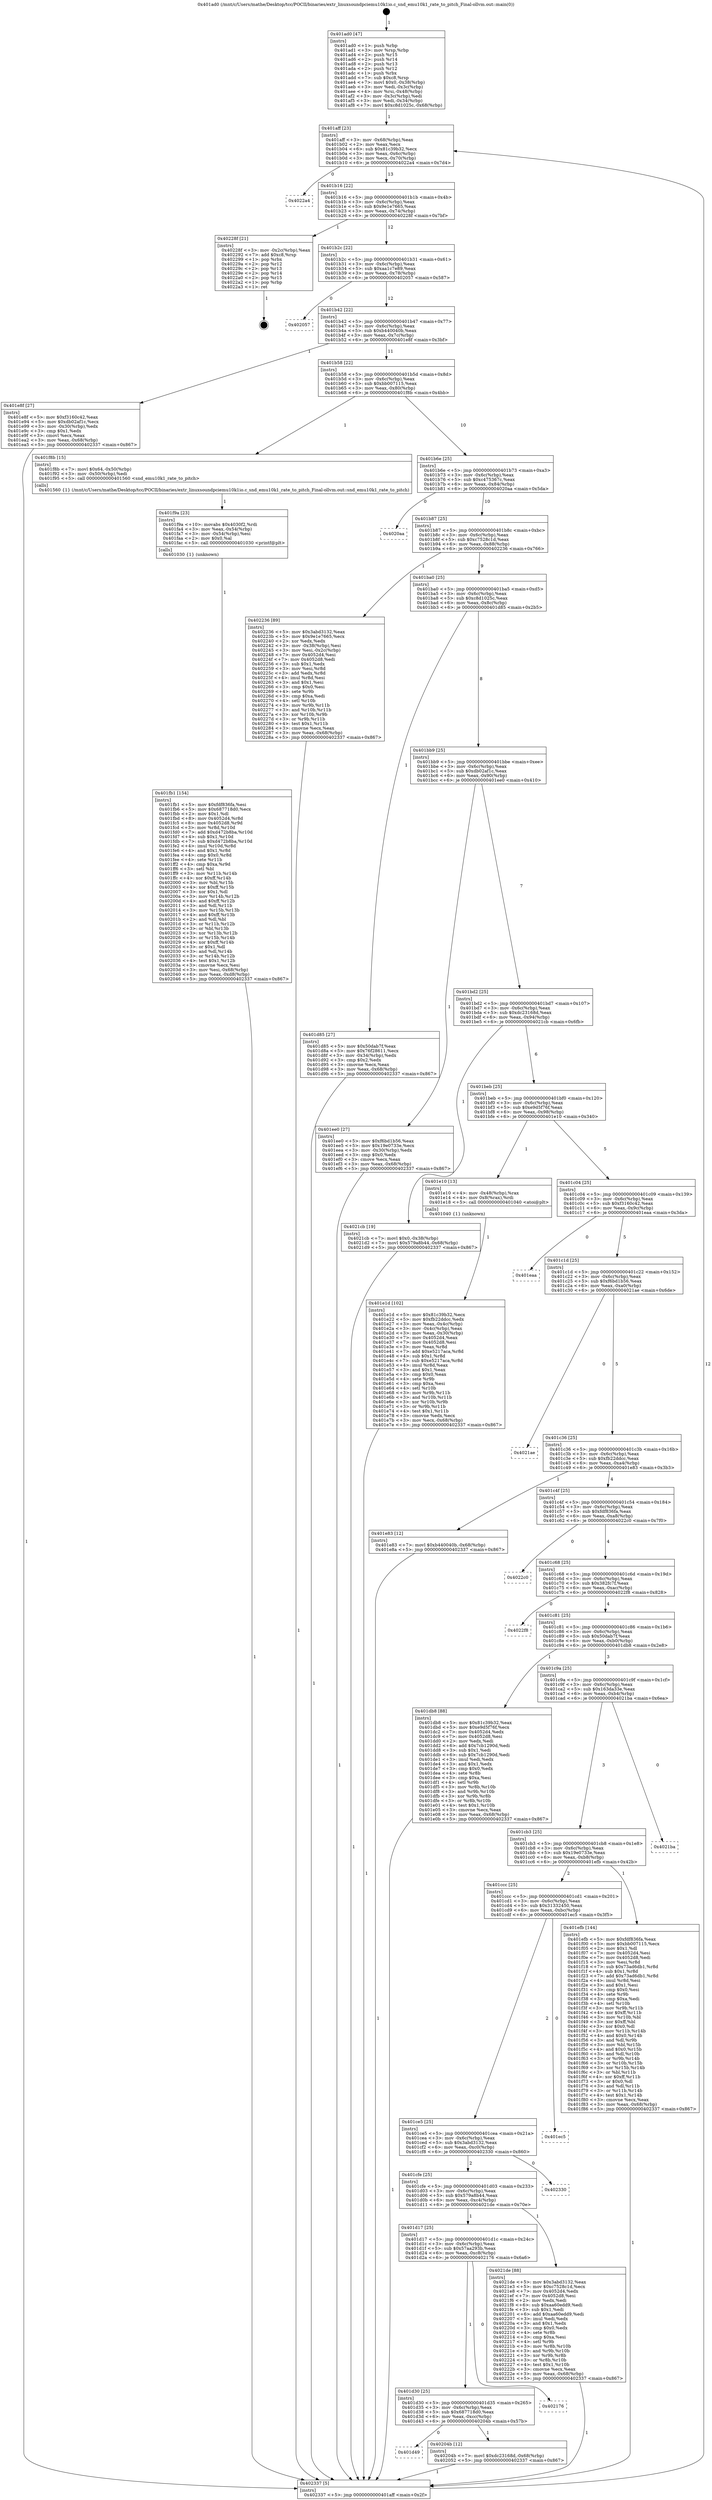 digraph "0x401ad0" {
  label = "0x401ad0 (/mnt/c/Users/mathe/Desktop/tcc/POCII/binaries/extr_linuxsoundpciemu10k1io.c_snd_emu10k1_rate_to_pitch_Final-ollvm.out::main(0))"
  labelloc = "t"
  node[shape=record]

  Entry [label="",width=0.3,height=0.3,shape=circle,fillcolor=black,style=filled]
  "0x401aff" [label="{
     0x401aff [23]\l
     | [instrs]\l
     &nbsp;&nbsp;0x401aff \<+3\>: mov -0x68(%rbp),%eax\l
     &nbsp;&nbsp;0x401b02 \<+2\>: mov %eax,%ecx\l
     &nbsp;&nbsp;0x401b04 \<+6\>: sub $0x81c39b32,%ecx\l
     &nbsp;&nbsp;0x401b0a \<+3\>: mov %eax,-0x6c(%rbp)\l
     &nbsp;&nbsp;0x401b0d \<+3\>: mov %ecx,-0x70(%rbp)\l
     &nbsp;&nbsp;0x401b10 \<+6\>: je 00000000004022a4 \<main+0x7d4\>\l
  }"]
  "0x4022a4" [label="{
     0x4022a4\l
  }", style=dashed]
  "0x401b16" [label="{
     0x401b16 [22]\l
     | [instrs]\l
     &nbsp;&nbsp;0x401b16 \<+5\>: jmp 0000000000401b1b \<main+0x4b\>\l
     &nbsp;&nbsp;0x401b1b \<+3\>: mov -0x6c(%rbp),%eax\l
     &nbsp;&nbsp;0x401b1e \<+5\>: sub $0x9e1e7665,%eax\l
     &nbsp;&nbsp;0x401b23 \<+3\>: mov %eax,-0x74(%rbp)\l
     &nbsp;&nbsp;0x401b26 \<+6\>: je 000000000040228f \<main+0x7bf\>\l
  }"]
  Exit [label="",width=0.3,height=0.3,shape=circle,fillcolor=black,style=filled,peripheries=2]
  "0x40228f" [label="{
     0x40228f [21]\l
     | [instrs]\l
     &nbsp;&nbsp;0x40228f \<+3\>: mov -0x2c(%rbp),%eax\l
     &nbsp;&nbsp;0x402292 \<+7\>: add $0xc8,%rsp\l
     &nbsp;&nbsp;0x402299 \<+1\>: pop %rbx\l
     &nbsp;&nbsp;0x40229a \<+2\>: pop %r12\l
     &nbsp;&nbsp;0x40229c \<+2\>: pop %r13\l
     &nbsp;&nbsp;0x40229e \<+2\>: pop %r14\l
     &nbsp;&nbsp;0x4022a0 \<+2\>: pop %r15\l
     &nbsp;&nbsp;0x4022a2 \<+1\>: pop %rbp\l
     &nbsp;&nbsp;0x4022a3 \<+1\>: ret\l
  }"]
  "0x401b2c" [label="{
     0x401b2c [22]\l
     | [instrs]\l
     &nbsp;&nbsp;0x401b2c \<+5\>: jmp 0000000000401b31 \<main+0x61\>\l
     &nbsp;&nbsp;0x401b31 \<+3\>: mov -0x6c(%rbp),%eax\l
     &nbsp;&nbsp;0x401b34 \<+5\>: sub $0xaa1c7e89,%eax\l
     &nbsp;&nbsp;0x401b39 \<+3\>: mov %eax,-0x78(%rbp)\l
     &nbsp;&nbsp;0x401b3c \<+6\>: je 0000000000402057 \<main+0x587\>\l
  }"]
  "0x401d49" [label="{
     0x401d49\l
  }", style=dashed]
  "0x402057" [label="{
     0x402057\l
  }", style=dashed]
  "0x401b42" [label="{
     0x401b42 [22]\l
     | [instrs]\l
     &nbsp;&nbsp;0x401b42 \<+5\>: jmp 0000000000401b47 \<main+0x77\>\l
     &nbsp;&nbsp;0x401b47 \<+3\>: mov -0x6c(%rbp),%eax\l
     &nbsp;&nbsp;0x401b4a \<+5\>: sub $0xb440040b,%eax\l
     &nbsp;&nbsp;0x401b4f \<+3\>: mov %eax,-0x7c(%rbp)\l
     &nbsp;&nbsp;0x401b52 \<+6\>: je 0000000000401e8f \<main+0x3bf\>\l
  }"]
  "0x40204b" [label="{
     0x40204b [12]\l
     | [instrs]\l
     &nbsp;&nbsp;0x40204b \<+7\>: movl $0xdc23168d,-0x68(%rbp)\l
     &nbsp;&nbsp;0x402052 \<+5\>: jmp 0000000000402337 \<main+0x867\>\l
  }"]
  "0x401e8f" [label="{
     0x401e8f [27]\l
     | [instrs]\l
     &nbsp;&nbsp;0x401e8f \<+5\>: mov $0xf3160c42,%eax\l
     &nbsp;&nbsp;0x401e94 \<+5\>: mov $0xdb02af1c,%ecx\l
     &nbsp;&nbsp;0x401e99 \<+3\>: mov -0x30(%rbp),%edx\l
     &nbsp;&nbsp;0x401e9c \<+3\>: cmp $0x1,%edx\l
     &nbsp;&nbsp;0x401e9f \<+3\>: cmovl %ecx,%eax\l
     &nbsp;&nbsp;0x401ea2 \<+3\>: mov %eax,-0x68(%rbp)\l
     &nbsp;&nbsp;0x401ea5 \<+5\>: jmp 0000000000402337 \<main+0x867\>\l
  }"]
  "0x401b58" [label="{
     0x401b58 [22]\l
     | [instrs]\l
     &nbsp;&nbsp;0x401b58 \<+5\>: jmp 0000000000401b5d \<main+0x8d\>\l
     &nbsp;&nbsp;0x401b5d \<+3\>: mov -0x6c(%rbp),%eax\l
     &nbsp;&nbsp;0x401b60 \<+5\>: sub $0xbb007115,%eax\l
     &nbsp;&nbsp;0x401b65 \<+3\>: mov %eax,-0x80(%rbp)\l
     &nbsp;&nbsp;0x401b68 \<+6\>: je 0000000000401f8b \<main+0x4bb\>\l
  }"]
  "0x401d30" [label="{
     0x401d30 [25]\l
     | [instrs]\l
     &nbsp;&nbsp;0x401d30 \<+5\>: jmp 0000000000401d35 \<main+0x265\>\l
     &nbsp;&nbsp;0x401d35 \<+3\>: mov -0x6c(%rbp),%eax\l
     &nbsp;&nbsp;0x401d38 \<+5\>: sub $0x687718d0,%eax\l
     &nbsp;&nbsp;0x401d3d \<+6\>: mov %eax,-0xcc(%rbp)\l
     &nbsp;&nbsp;0x401d43 \<+6\>: je 000000000040204b \<main+0x57b\>\l
  }"]
  "0x401f8b" [label="{
     0x401f8b [15]\l
     | [instrs]\l
     &nbsp;&nbsp;0x401f8b \<+7\>: movl $0x64,-0x50(%rbp)\l
     &nbsp;&nbsp;0x401f92 \<+3\>: mov -0x50(%rbp),%edi\l
     &nbsp;&nbsp;0x401f95 \<+5\>: call 0000000000401560 \<snd_emu10k1_rate_to_pitch\>\l
     | [calls]\l
     &nbsp;&nbsp;0x401560 \{1\} (/mnt/c/Users/mathe/Desktop/tcc/POCII/binaries/extr_linuxsoundpciemu10k1io.c_snd_emu10k1_rate_to_pitch_Final-ollvm.out::snd_emu10k1_rate_to_pitch)\l
  }"]
  "0x401b6e" [label="{
     0x401b6e [25]\l
     | [instrs]\l
     &nbsp;&nbsp;0x401b6e \<+5\>: jmp 0000000000401b73 \<main+0xa3\>\l
     &nbsp;&nbsp;0x401b73 \<+3\>: mov -0x6c(%rbp),%eax\l
     &nbsp;&nbsp;0x401b76 \<+5\>: sub $0xc475367c,%eax\l
     &nbsp;&nbsp;0x401b7b \<+6\>: mov %eax,-0x84(%rbp)\l
     &nbsp;&nbsp;0x401b81 \<+6\>: je 00000000004020aa \<main+0x5da\>\l
  }"]
  "0x402176" [label="{
     0x402176\l
  }", style=dashed]
  "0x4020aa" [label="{
     0x4020aa\l
  }", style=dashed]
  "0x401b87" [label="{
     0x401b87 [25]\l
     | [instrs]\l
     &nbsp;&nbsp;0x401b87 \<+5\>: jmp 0000000000401b8c \<main+0xbc\>\l
     &nbsp;&nbsp;0x401b8c \<+3\>: mov -0x6c(%rbp),%eax\l
     &nbsp;&nbsp;0x401b8f \<+5\>: sub $0xc7528c1d,%eax\l
     &nbsp;&nbsp;0x401b94 \<+6\>: mov %eax,-0x88(%rbp)\l
     &nbsp;&nbsp;0x401b9a \<+6\>: je 0000000000402236 \<main+0x766\>\l
  }"]
  "0x401d17" [label="{
     0x401d17 [25]\l
     | [instrs]\l
     &nbsp;&nbsp;0x401d17 \<+5\>: jmp 0000000000401d1c \<main+0x24c\>\l
     &nbsp;&nbsp;0x401d1c \<+3\>: mov -0x6c(%rbp),%eax\l
     &nbsp;&nbsp;0x401d1f \<+5\>: sub $0x57aa293b,%eax\l
     &nbsp;&nbsp;0x401d24 \<+6\>: mov %eax,-0xc8(%rbp)\l
     &nbsp;&nbsp;0x401d2a \<+6\>: je 0000000000402176 \<main+0x6a6\>\l
  }"]
  "0x402236" [label="{
     0x402236 [89]\l
     | [instrs]\l
     &nbsp;&nbsp;0x402236 \<+5\>: mov $0x3abd3132,%eax\l
     &nbsp;&nbsp;0x40223b \<+5\>: mov $0x9e1e7665,%ecx\l
     &nbsp;&nbsp;0x402240 \<+2\>: xor %edx,%edx\l
     &nbsp;&nbsp;0x402242 \<+3\>: mov -0x38(%rbp),%esi\l
     &nbsp;&nbsp;0x402245 \<+3\>: mov %esi,-0x2c(%rbp)\l
     &nbsp;&nbsp;0x402248 \<+7\>: mov 0x4052d4,%esi\l
     &nbsp;&nbsp;0x40224f \<+7\>: mov 0x4052d8,%edi\l
     &nbsp;&nbsp;0x402256 \<+3\>: sub $0x1,%edx\l
     &nbsp;&nbsp;0x402259 \<+3\>: mov %esi,%r8d\l
     &nbsp;&nbsp;0x40225c \<+3\>: add %edx,%r8d\l
     &nbsp;&nbsp;0x40225f \<+4\>: imul %r8d,%esi\l
     &nbsp;&nbsp;0x402263 \<+3\>: and $0x1,%esi\l
     &nbsp;&nbsp;0x402266 \<+3\>: cmp $0x0,%esi\l
     &nbsp;&nbsp;0x402269 \<+4\>: sete %r9b\l
     &nbsp;&nbsp;0x40226d \<+3\>: cmp $0xa,%edi\l
     &nbsp;&nbsp;0x402270 \<+4\>: setl %r10b\l
     &nbsp;&nbsp;0x402274 \<+3\>: mov %r9b,%r11b\l
     &nbsp;&nbsp;0x402277 \<+3\>: and %r10b,%r11b\l
     &nbsp;&nbsp;0x40227a \<+3\>: xor %r10b,%r9b\l
     &nbsp;&nbsp;0x40227d \<+3\>: or %r9b,%r11b\l
     &nbsp;&nbsp;0x402280 \<+4\>: test $0x1,%r11b\l
     &nbsp;&nbsp;0x402284 \<+3\>: cmovne %ecx,%eax\l
     &nbsp;&nbsp;0x402287 \<+3\>: mov %eax,-0x68(%rbp)\l
     &nbsp;&nbsp;0x40228a \<+5\>: jmp 0000000000402337 \<main+0x867\>\l
  }"]
  "0x401ba0" [label="{
     0x401ba0 [25]\l
     | [instrs]\l
     &nbsp;&nbsp;0x401ba0 \<+5\>: jmp 0000000000401ba5 \<main+0xd5\>\l
     &nbsp;&nbsp;0x401ba5 \<+3\>: mov -0x6c(%rbp),%eax\l
     &nbsp;&nbsp;0x401ba8 \<+5\>: sub $0xc8d1025c,%eax\l
     &nbsp;&nbsp;0x401bad \<+6\>: mov %eax,-0x8c(%rbp)\l
     &nbsp;&nbsp;0x401bb3 \<+6\>: je 0000000000401d85 \<main+0x2b5\>\l
  }"]
  "0x4021de" [label="{
     0x4021de [88]\l
     | [instrs]\l
     &nbsp;&nbsp;0x4021de \<+5\>: mov $0x3abd3132,%eax\l
     &nbsp;&nbsp;0x4021e3 \<+5\>: mov $0xc7528c1d,%ecx\l
     &nbsp;&nbsp;0x4021e8 \<+7\>: mov 0x4052d4,%edx\l
     &nbsp;&nbsp;0x4021ef \<+7\>: mov 0x4052d8,%esi\l
     &nbsp;&nbsp;0x4021f6 \<+2\>: mov %edx,%edi\l
     &nbsp;&nbsp;0x4021f8 \<+6\>: sub $0xaa60edd9,%edi\l
     &nbsp;&nbsp;0x4021fe \<+3\>: sub $0x1,%edi\l
     &nbsp;&nbsp;0x402201 \<+6\>: add $0xaa60edd9,%edi\l
     &nbsp;&nbsp;0x402207 \<+3\>: imul %edi,%edx\l
     &nbsp;&nbsp;0x40220a \<+3\>: and $0x1,%edx\l
     &nbsp;&nbsp;0x40220d \<+3\>: cmp $0x0,%edx\l
     &nbsp;&nbsp;0x402210 \<+4\>: sete %r8b\l
     &nbsp;&nbsp;0x402214 \<+3\>: cmp $0xa,%esi\l
     &nbsp;&nbsp;0x402217 \<+4\>: setl %r9b\l
     &nbsp;&nbsp;0x40221b \<+3\>: mov %r8b,%r10b\l
     &nbsp;&nbsp;0x40221e \<+3\>: and %r9b,%r10b\l
     &nbsp;&nbsp;0x402221 \<+3\>: xor %r9b,%r8b\l
     &nbsp;&nbsp;0x402224 \<+3\>: or %r8b,%r10b\l
     &nbsp;&nbsp;0x402227 \<+4\>: test $0x1,%r10b\l
     &nbsp;&nbsp;0x40222b \<+3\>: cmovne %ecx,%eax\l
     &nbsp;&nbsp;0x40222e \<+3\>: mov %eax,-0x68(%rbp)\l
     &nbsp;&nbsp;0x402231 \<+5\>: jmp 0000000000402337 \<main+0x867\>\l
  }"]
  "0x401d85" [label="{
     0x401d85 [27]\l
     | [instrs]\l
     &nbsp;&nbsp;0x401d85 \<+5\>: mov $0x50dab7f,%eax\l
     &nbsp;&nbsp;0x401d8a \<+5\>: mov $0x76f28611,%ecx\l
     &nbsp;&nbsp;0x401d8f \<+3\>: mov -0x34(%rbp),%edx\l
     &nbsp;&nbsp;0x401d92 \<+3\>: cmp $0x2,%edx\l
     &nbsp;&nbsp;0x401d95 \<+3\>: cmovne %ecx,%eax\l
     &nbsp;&nbsp;0x401d98 \<+3\>: mov %eax,-0x68(%rbp)\l
     &nbsp;&nbsp;0x401d9b \<+5\>: jmp 0000000000402337 \<main+0x867\>\l
  }"]
  "0x401bb9" [label="{
     0x401bb9 [25]\l
     | [instrs]\l
     &nbsp;&nbsp;0x401bb9 \<+5\>: jmp 0000000000401bbe \<main+0xee\>\l
     &nbsp;&nbsp;0x401bbe \<+3\>: mov -0x6c(%rbp),%eax\l
     &nbsp;&nbsp;0x401bc1 \<+5\>: sub $0xdb02af1c,%eax\l
     &nbsp;&nbsp;0x401bc6 \<+6\>: mov %eax,-0x90(%rbp)\l
     &nbsp;&nbsp;0x401bcc \<+6\>: je 0000000000401ee0 \<main+0x410\>\l
  }"]
  "0x402337" [label="{
     0x402337 [5]\l
     | [instrs]\l
     &nbsp;&nbsp;0x402337 \<+5\>: jmp 0000000000401aff \<main+0x2f\>\l
  }"]
  "0x401ad0" [label="{
     0x401ad0 [47]\l
     | [instrs]\l
     &nbsp;&nbsp;0x401ad0 \<+1\>: push %rbp\l
     &nbsp;&nbsp;0x401ad1 \<+3\>: mov %rsp,%rbp\l
     &nbsp;&nbsp;0x401ad4 \<+2\>: push %r15\l
     &nbsp;&nbsp;0x401ad6 \<+2\>: push %r14\l
     &nbsp;&nbsp;0x401ad8 \<+2\>: push %r13\l
     &nbsp;&nbsp;0x401ada \<+2\>: push %r12\l
     &nbsp;&nbsp;0x401adc \<+1\>: push %rbx\l
     &nbsp;&nbsp;0x401add \<+7\>: sub $0xc8,%rsp\l
     &nbsp;&nbsp;0x401ae4 \<+7\>: movl $0x0,-0x38(%rbp)\l
     &nbsp;&nbsp;0x401aeb \<+3\>: mov %edi,-0x3c(%rbp)\l
     &nbsp;&nbsp;0x401aee \<+4\>: mov %rsi,-0x48(%rbp)\l
     &nbsp;&nbsp;0x401af2 \<+3\>: mov -0x3c(%rbp),%edi\l
     &nbsp;&nbsp;0x401af5 \<+3\>: mov %edi,-0x34(%rbp)\l
     &nbsp;&nbsp;0x401af8 \<+7\>: movl $0xc8d1025c,-0x68(%rbp)\l
  }"]
  "0x401cfe" [label="{
     0x401cfe [25]\l
     | [instrs]\l
     &nbsp;&nbsp;0x401cfe \<+5\>: jmp 0000000000401d03 \<main+0x233\>\l
     &nbsp;&nbsp;0x401d03 \<+3\>: mov -0x6c(%rbp),%eax\l
     &nbsp;&nbsp;0x401d06 \<+5\>: sub $0x579a8b44,%eax\l
     &nbsp;&nbsp;0x401d0b \<+6\>: mov %eax,-0xc4(%rbp)\l
     &nbsp;&nbsp;0x401d11 \<+6\>: je 00000000004021de \<main+0x70e\>\l
  }"]
  "0x401ee0" [label="{
     0x401ee0 [27]\l
     | [instrs]\l
     &nbsp;&nbsp;0x401ee0 \<+5\>: mov $0xf6bd1b56,%eax\l
     &nbsp;&nbsp;0x401ee5 \<+5\>: mov $0x19e0733e,%ecx\l
     &nbsp;&nbsp;0x401eea \<+3\>: mov -0x30(%rbp),%edx\l
     &nbsp;&nbsp;0x401eed \<+3\>: cmp $0x0,%edx\l
     &nbsp;&nbsp;0x401ef0 \<+3\>: cmove %ecx,%eax\l
     &nbsp;&nbsp;0x401ef3 \<+3\>: mov %eax,-0x68(%rbp)\l
     &nbsp;&nbsp;0x401ef6 \<+5\>: jmp 0000000000402337 \<main+0x867\>\l
  }"]
  "0x401bd2" [label="{
     0x401bd2 [25]\l
     | [instrs]\l
     &nbsp;&nbsp;0x401bd2 \<+5\>: jmp 0000000000401bd7 \<main+0x107\>\l
     &nbsp;&nbsp;0x401bd7 \<+3\>: mov -0x6c(%rbp),%eax\l
     &nbsp;&nbsp;0x401bda \<+5\>: sub $0xdc23168d,%eax\l
     &nbsp;&nbsp;0x401bdf \<+6\>: mov %eax,-0x94(%rbp)\l
     &nbsp;&nbsp;0x401be5 \<+6\>: je 00000000004021cb \<main+0x6fb\>\l
  }"]
  "0x402330" [label="{
     0x402330\l
  }", style=dashed]
  "0x4021cb" [label="{
     0x4021cb [19]\l
     | [instrs]\l
     &nbsp;&nbsp;0x4021cb \<+7\>: movl $0x0,-0x38(%rbp)\l
     &nbsp;&nbsp;0x4021d2 \<+7\>: movl $0x579a8b44,-0x68(%rbp)\l
     &nbsp;&nbsp;0x4021d9 \<+5\>: jmp 0000000000402337 \<main+0x867\>\l
  }"]
  "0x401beb" [label="{
     0x401beb [25]\l
     | [instrs]\l
     &nbsp;&nbsp;0x401beb \<+5\>: jmp 0000000000401bf0 \<main+0x120\>\l
     &nbsp;&nbsp;0x401bf0 \<+3\>: mov -0x6c(%rbp),%eax\l
     &nbsp;&nbsp;0x401bf3 \<+5\>: sub $0xe9d5f76f,%eax\l
     &nbsp;&nbsp;0x401bf8 \<+6\>: mov %eax,-0x98(%rbp)\l
     &nbsp;&nbsp;0x401bfe \<+6\>: je 0000000000401e10 \<main+0x340\>\l
  }"]
  "0x401ce5" [label="{
     0x401ce5 [25]\l
     | [instrs]\l
     &nbsp;&nbsp;0x401ce5 \<+5\>: jmp 0000000000401cea \<main+0x21a\>\l
     &nbsp;&nbsp;0x401cea \<+3\>: mov -0x6c(%rbp),%eax\l
     &nbsp;&nbsp;0x401ced \<+5\>: sub $0x3abd3132,%eax\l
     &nbsp;&nbsp;0x401cf2 \<+6\>: mov %eax,-0xc0(%rbp)\l
     &nbsp;&nbsp;0x401cf8 \<+6\>: je 0000000000402330 \<main+0x860\>\l
  }"]
  "0x401e10" [label="{
     0x401e10 [13]\l
     | [instrs]\l
     &nbsp;&nbsp;0x401e10 \<+4\>: mov -0x48(%rbp),%rax\l
     &nbsp;&nbsp;0x401e14 \<+4\>: mov 0x8(%rax),%rdi\l
     &nbsp;&nbsp;0x401e18 \<+5\>: call 0000000000401040 \<atoi@plt\>\l
     | [calls]\l
     &nbsp;&nbsp;0x401040 \{1\} (unknown)\l
  }"]
  "0x401c04" [label="{
     0x401c04 [25]\l
     | [instrs]\l
     &nbsp;&nbsp;0x401c04 \<+5\>: jmp 0000000000401c09 \<main+0x139\>\l
     &nbsp;&nbsp;0x401c09 \<+3\>: mov -0x6c(%rbp),%eax\l
     &nbsp;&nbsp;0x401c0c \<+5\>: sub $0xf3160c42,%eax\l
     &nbsp;&nbsp;0x401c11 \<+6\>: mov %eax,-0x9c(%rbp)\l
     &nbsp;&nbsp;0x401c17 \<+6\>: je 0000000000401eaa \<main+0x3da\>\l
  }"]
  "0x401ec5" [label="{
     0x401ec5\l
  }", style=dashed]
  "0x401eaa" [label="{
     0x401eaa\l
  }", style=dashed]
  "0x401c1d" [label="{
     0x401c1d [25]\l
     | [instrs]\l
     &nbsp;&nbsp;0x401c1d \<+5\>: jmp 0000000000401c22 \<main+0x152\>\l
     &nbsp;&nbsp;0x401c22 \<+3\>: mov -0x6c(%rbp),%eax\l
     &nbsp;&nbsp;0x401c25 \<+5\>: sub $0xf6bd1b56,%eax\l
     &nbsp;&nbsp;0x401c2a \<+6\>: mov %eax,-0xa0(%rbp)\l
     &nbsp;&nbsp;0x401c30 \<+6\>: je 00000000004021ae \<main+0x6de\>\l
  }"]
  "0x401fb1" [label="{
     0x401fb1 [154]\l
     | [instrs]\l
     &nbsp;&nbsp;0x401fb1 \<+5\>: mov $0xfdf836fa,%esi\l
     &nbsp;&nbsp;0x401fb6 \<+5\>: mov $0x687718d0,%ecx\l
     &nbsp;&nbsp;0x401fbb \<+2\>: mov $0x1,%dl\l
     &nbsp;&nbsp;0x401fbd \<+8\>: mov 0x4052d4,%r8d\l
     &nbsp;&nbsp;0x401fc5 \<+8\>: mov 0x4052d8,%r9d\l
     &nbsp;&nbsp;0x401fcd \<+3\>: mov %r8d,%r10d\l
     &nbsp;&nbsp;0x401fd0 \<+7\>: add $0xd472b8ba,%r10d\l
     &nbsp;&nbsp;0x401fd7 \<+4\>: sub $0x1,%r10d\l
     &nbsp;&nbsp;0x401fdb \<+7\>: sub $0xd472b8ba,%r10d\l
     &nbsp;&nbsp;0x401fe2 \<+4\>: imul %r10d,%r8d\l
     &nbsp;&nbsp;0x401fe6 \<+4\>: and $0x1,%r8d\l
     &nbsp;&nbsp;0x401fea \<+4\>: cmp $0x0,%r8d\l
     &nbsp;&nbsp;0x401fee \<+4\>: sete %r11b\l
     &nbsp;&nbsp;0x401ff2 \<+4\>: cmp $0xa,%r9d\l
     &nbsp;&nbsp;0x401ff6 \<+3\>: setl %bl\l
     &nbsp;&nbsp;0x401ff9 \<+3\>: mov %r11b,%r14b\l
     &nbsp;&nbsp;0x401ffc \<+4\>: xor $0xff,%r14b\l
     &nbsp;&nbsp;0x402000 \<+3\>: mov %bl,%r15b\l
     &nbsp;&nbsp;0x402003 \<+4\>: xor $0xff,%r15b\l
     &nbsp;&nbsp;0x402007 \<+3\>: xor $0x1,%dl\l
     &nbsp;&nbsp;0x40200a \<+3\>: mov %r14b,%r12b\l
     &nbsp;&nbsp;0x40200d \<+4\>: and $0xff,%r12b\l
     &nbsp;&nbsp;0x402011 \<+3\>: and %dl,%r11b\l
     &nbsp;&nbsp;0x402014 \<+3\>: mov %r15b,%r13b\l
     &nbsp;&nbsp;0x402017 \<+4\>: and $0xff,%r13b\l
     &nbsp;&nbsp;0x40201b \<+2\>: and %dl,%bl\l
     &nbsp;&nbsp;0x40201d \<+3\>: or %r11b,%r12b\l
     &nbsp;&nbsp;0x402020 \<+3\>: or %bl,%r13b\l
     &nbsp;&nbsp;0x402023 \<+3\>: xor %r13b,%r12b\l
     &nbsp;&nbsp;0x402026 \<+3\>: or %r15b,%r14b\l
     &nbsp;&nbsp;0x402029 \<+4\>: xor $0xff,%r14b\l
     &nbsp;&nbsp;0x40202d \<+3\>: or $0x1,%dl\l
     &nbsp;&nbsp;0x402030 \<+3\>: and %dl,%r14b\l
     &nbsp;&nbsp;0x402033 \<+3\>: or %r14b,%r12b\l
     &nbsp;&nbsp;0x402036 \<+4\>: test $0x1,%r12b\l
     &nbsp;&nbsp;0x40203a \<+3\>: cmovne %ecx,%esi\l
     &nbsp;&nbsp;0x40203d \<+3\>: mov %esi,-0x68(%rbp)\l
     &nbsp;&nbsp;0x402040 \<+6\>: mov %eax,-0xd8(%rbp)\l
     &nbsp;&nbsp;0x402046 \<+5\>: jmp 0000000000402337 \<main+0x867\>\l
  }"]
  "0x4021ae" [label="{
     0x4021ae\l
  }", style=dashed]
  "0x401c36" [label="{
     0x401c36 [25]\l
     | [instrs]\l
     &nbsp;&nbsp;0x401c36 \<+5\>: jmp 0000000000401c3b \<main+0x16b\>\l
     &nbsp;&nbsp;0x401c3b \<+3\>: mov -0x6c(%rbp),%eax\l
     &nbsp;&nbsp;0x401c3e \<+5\>: sub $0xfb22ddcc,%eax\l
     &nbsp;&nbsp;0x401c43 \<+6\>: mov %eax,-0xa4(%rbp)\l
     &nbsp;&nbsp;0x401c49 \<+6\>: je 0000000000401e83 \<main+0x3b3\>\l
  }"]
  "0x401f9a" [label="{
     0x401f9a [23]\l
     | [instrs]\l
     &nbsp;&nbsp;0x401f9a \<+10\>: movabs $0x4030f2,%rdi\l
     &nbsp;&nbsp;0x401fa4 \<+3\>: mov %eax,-0x54(%rbp)\l
     &nbsp;&nbsp;0x401fa7 \<+3\>: mov -0x54(%rbp),%esi\l
     &nbsp;&nbsp;0x401faa \<+2\>: mov $0x0,%al\l
     &nbsp;&nbsp;0x401fac \<+5\>: call 0000000000401030 \<printf@plt\>\l
     | [calls]\l
     &nbsp;&nbsp;0x401030 \{1\} (unknown)\l
  }"]
  "0x401e83" [label="{
     0x401e83 [12]\l
     | [instrs]\l
     &nbsp;&nbsp;0x401e83 \<+7\>: movl $0xb440040b,-0x68(%rbp)\l
     &nbsp;&nbsp;0x401e8a \<+5\>: jmp 0000000000402337 \<main+0x867\>\l
  }"]
  "0x401c4f" [label="{
     0x401c4f [25]\l
     | [instrs]\l
     &nbsp;&nbsp;0x401c4f \<+5\>: jmp 0000000000401c54 \<main+0x184\>\l
     &nbsp;&nbsp;0x401c54 \<+3\>: mov -0x6c(%rbp),%eax\l
     &nbsp;&nbsp;0x401c57 \<+5\>: sub $0xfdf836fa,%eax\l
     &nbsp;&nbsp;0x401c5c \<+6\>: mov %eax,-0xa8(%rbp)\l
     &nbsp;&nbsp;0x401c62 \<+6\>: je 00000000004022c0 \<main+0x7f0\>\l
  }"]
  "0x401ccc" [label="{
     0x401ccc [25]\l
     | [instrs]\l
     &nbsp;&nbsp;0x401ccc \<+5\>: jmp 0000000000401cd1 \<main+0x201\>\l
     &nbsp;&nbsp;0x401cd1 \<+3\>: mov -0x6c(%rbp),%eax\l
     &nbsp;&nbsp;0x401cd4 \<+5\>: sub $0x31332450,%eax\l
     &nbsp;&nbsp;0x401cd9 \<+6\>: mov %eax,-0xbc(%rbp)\l
     &nbsp;&nbsp;0x401cdf \<+6\>: je 0000000000401ec5 \<main+0x3f5\>\l
  }"]
  "0x4022c0" [label="{
     0x4022c0\l
  }", style=dashed]
  "0x401c68" [label="{
     0x401c68 [25]\l
     | [instrs]\l
     &nbsp;&nbsp;0x401c68 \<+5\>: jmp 0000000000401c6d \<main+0x19d\>\l
     &nbsp;&nbsp;0x401c6d \<+3\>: mov -0x6c(%rbp),%eax\l
     &nbsp;&nbsp;0x401c70 \<+5\>: sub $0x382fc7f,%eax\l
     &nbsp;&nbsp;0x401c75 \<+6\>: mov %eax,-0xac(%rbp)\l
     &nbsp;&nbsp;0x401c7b \<+6\>: je 00000000004022f8 \<main+0x828\>\l
  }"]
  "0x401efb" [label="{
     0x401efb [144]\l
     | [instrs]\l
     &nbsp;&nbsp;0x401efb \<+5\>: mov $0xfdf836fa,%eax\l
     &nbsp;&nbsp;0x401f00 \<+5\>: mov $0xbb007115,%ecx\l
     &nbsp;&nbsp;0x401f05 \<+2\>: mov $0x1,%dl\l
     &nbsp;&nbsp;0x401f07 \<+7\>: mov 0x4052d4,%esi\l
     &nbsp;&nbsp;0x401f0e \<+7\>: mov 0x4052d8,%edi\l
     &nbsp;&nbsp;0x401f15 \<+3\>: mov %esi,%r8d\l
     &nbsp;&nbsp;0x401f18 \<+7\>: sub $0x73ad6db1,%r8d\l
     &nbsp;&nbsp;0x401f1f \<+4\>: sub $0x1,%r8d\l
     &nbsp;&nbsp;0x401f23 \<+7\>: add $0x73ad6db1,%r8d\l
     &nbsp;&nbsp;0x401f2a \<+4\>: imul %r8d,%esi\l
     &nbsp;&nbsp;0x401f2e \<+3\>: and $0x1,%esi\l
     &nbsp;&nbsp;0x401f31 \<+3\>: cmp $0x0,%esi\l
     &nbsp;&nbsp;0x401f34 \<+4\>: sete %r9b\l
     &nbsp;&nbsp;0x401f38 \<+3\>: cmp $0xa,%edi\l
     &nbsp;&nbsp;0x401f3b \<+4\>: setl %r10b\l
     &nbsp;&nbsp;0x401f3f \<+3\>: mov %r9b,%r11b\l
     &nbsp;&nbsp;0x401f42 \<+4\>: xor $0xff,%r11b\l
     &nbsp;&nbsp;0x401f46 \<+3\>: mov %r10b,%bl\l
     &nbsp;&nbsp;0x401f49 \<+3\>: xor $0xff,%bl\l
     &nbsp;&nbsp;0x401f4c \<+3\>: xor $0x0,%dl\l
     &nbsp;&nbsp;0x401f4f \<+3\>: mov %r11b,%r14b\l
     &nbsp;&nbsp;0x401f52 \<+4\>: and $0x0,%r14b\l
     &nbsp;&nbsp;0x401f56 \<+3\>: and %dl,%r9b\l
     &nbsp;&nbsp;0x401f59 \<+3\>: mov %bl,%r15b\l
     &nbsp;&nbsp;0x401f5c \<+4\>: and $0x0,%r15b\l
     &nbsp;&nbsp;0x401f60 \<+3\>: and %dl,%r10b\l
     &nbsp;&nbsp;0x401f63 \<+3\>: or %r9b,%r14b\l
     &nbsp;&nbsp;0x401f66 \<+3\>: or %r10b,%r15b\l
     &nbsp;&nbsp;0x401f69 \<+3\>: xor %r15b,%r14b\l
     &nbsp;&nbsp;0x401f6c \<+3\>: or %bl,%r11b\l
     &nbsp;&nbsp;0x401f6f \<+4\>: xor $0xff,%r11b\l
     &nbsp;&nbsp;0x401f73 \<+3\>: or $0x0,%dl\l
     &nbsp;&nbsp;0x401f76 \<+3\>: and %dl,%r11b\l
     &nbsp;&nbsp;0x401f79 \<+3\>: or %r11b,%r14b\l
     &nbsp;&nbsp;0x401f7c \<+4\>: test $0x1,%r14b\l
     &nbsp;&nbsp;0x401f80 \<+3\>: cmovne %ecx,%eax\l
     &nbsp;&nbsp;0x401f83 \<+3\>: mov %eax,-0x68(%rbp)\l
     &nbsp;&nbsp;0x401f86 \<+5\>: jmp 0000000000402337 \<main+0x867\>\l
  }"]
  "0x4022f8" [label="{
     0x4022f8\l
  }", style=dashed]
  "0x401c81" [label="{
     0x401c81 [25]\l
     | [instrs]\l
     &nbsp;&nbsp;0x401c81 \<+5\>: jmp 0000000000401c86 \<main+0x1b6\>\l
     &nbsp;&nbsp;0x401c86 \<+3\>: mov -0x6c(%rbp),%eax\l
     &nbsp;&nbsp;0x401c89 \<+5\>: sub $0x50dab7f,%eax\l
     &nbsp;&nbsp;0x401c8e \<+6\>: mov %eax,-0xb0(%rbp)\l
     &nbsp;&nbsp;0x401c94 \<+6\>: je 0000000000401db8 \<main+0x2e8\>\l
  }"]
  "0x401cb3" [label="{
     0x401cb3 [25]\l
     | [instrs]\l
     &nbsp;&nbsp;0x401cb3 \<+5\>: jmp 0000000000401cb8 \<main+0x1e8\>\l
     &nbsp;&nbsp;0x401cb8 \<+3\>: mov -0x6c(%rbp),%eax\l
     &nbsp;&nbsp;0x401cbb \<+5\>: sub $0x19e0733e,%eax\l
     &nbsp;&nbsp;0x401cc0 \<+6\>: mov %eax,-0xb8(%rbp)\l
     &nbsp;&nbsp;0x401cc6 \<+6\>: je 0000000000401efb \<main+0x42b\>\l
  }"]
  "0x401db8" [label="{
     0x401db8 [88]\l
     | [instrs]\l
     &nbsp;&nbsp;0x401db8 \<+5\>: mov $0x81c39b32,%eax\l
     &nbsp;&nbsp;0x401dbd \<+5\>: mov $0xe9d5f76f,%ecx\l
     &nbsp;&nbsp;0x401dc2 \<+7\>: mov 0x4052d4,%edx\l
     &nbsp;&nbsp;0x401dc9 \<+7\>: mov 0x4052d8,%esi\l
     &nbsp;&nbsp;0x401dd0 \<+2\>: mov %edx,%edi\l
     &nbsp;&nbsp;0x401dd2 \<+6\>: add $0x7cb1290d,%edi\l
     &nbsp;&nbsp;0x401dd8 \<+3\>: sub $0x1,%edi\l
     &nbsp;&nbsp;0x401ddb \<+6\>: sub $0x7cb1290d,%edi\l
     &nbsp;&nbsp;0x401de1 \<+3\>: imul %edi,%edx\l
     &nbsp;&nbsp;0x401de4 \<+3\>: and $0x1,%edx\l
     &nbsp;&nbsp;0x401de7 \<+3\>: cmp $0x0,%edx\l
     &nbsp;&nbsp;0x401dea \<+4\>: sete %r8b\l
     &nbsp;&nbsp;0x401dee \<+3\>: cmp $0xa,%esi\l
     &nbsp;&nbsp;0x401df1 \<+4\>: setl %r9b\l
     &nbsp;&nbsp;0x401df5 \<+3\>: mov %r8b,%r10b\l
     &nbsp;&nbsp;0x401df8 \<+3\>: and %r9b,%r10b\l
     &nbsp;&nbsp;0x401dfb \<+3\>: xor %r9b,%r8b\l
     &nbsp;&nbsp;0x401dfe \<+3\>: or %r8b,%r10b\l
     &nbsp;&nbsp;0x401e01 \<+4\>: test $0x1,%r10b\l
     &nbsp;&nbsp;0x401e05 \<+3\>: cmovne %ecx,%eax\l
     &nbsp;&nbsp;0x401e08 \<+3\>: mov %eax,-0x68(%rbp)\l
     &nbsp;&nbsp;0x401e0b \<+5\>: jmp 0000000000402337 \<main+0x867\>\l
  }"]
  "0x401c9a" [label="{
     0x401c9a [25]\l
     | [instrs]\l
     &nbsp;&nbsp;0x401c9a \<+5\>: jmp 0000000000401c9f \<main+0x1cf\>\l
     &nbsp;&nbsp;0x401c9f \<+3\>: mov -0x6c(%rbp),%eax\l
     &nbsp;&nbsp;0x401ca2 \<+5\>: sub $0x163da33e,%eax\l
     &nbsp;&nbsp;0x401ca7 \<+6\>: mov %eax,-0xb4(%rbp)\l
     &nbsp;&nbsp;0x401cad \<+6\>: je 00000000004021ba \<main+0x6ea\>\l
  }"]
  "0x401e1d" [label="{
     0x401e1d [102]\l
     | [instrs]\l
     &nbsp;&nbsp;0x401e1d \<+5\>: mov $0x81c39b32,%ecx\l
     &nbsp;&nbsp;0x401e22 \<+5\>: mov $0xfb22ddcc,%edx\l
     &nbsp;&nbsp;0x401e27 \<+3\>: mov %eax,-0x4c(%rbp)\l
     &nbsp;&nbsp;0x401e2a \<+3\>: mov -0x4c(%rbp),%eax\l
     &nbsp;&nbsp;0x401e2d \<+3\>: mov %eax,-0x30(%rbp)\l
     &nbsp;&nbsp;0x401e30 \<+7\>: mov 0x4052d4,%eax\l
     &nbsp;&nbsp;0x401e37 \<+7\>: mov 0x4052d8,%esi\l
     &nbsp;&nbsp;0x401e3e \<+3\>: mov %eax,%r8d\l
     &nbsp;&nbsp;0x401e41 \<+7\>: add $0xe5217aca,%r8d\l
     &nbsp;&nbsp;0x401e48 \<+4\>: sub $0x1,%r8d\l
     &nbsp;&nbsp;0x401e4c \<+7\>: sub $0xe5217aca,%r8d\l
     &nbsp;&nbsp;0x401e53 \<+4\>: imul %r8d,%eax\l
     &nbsp;&nbsp;0x401e57 \<+3\>: and $0x1,%eax\l
     &nbsp;&nbsp;0x401e5a \<+3\>: cmp $0x0,%eax\l
     &nbsp;&nbsp;0x401e5d \<+4\>: sete %r9b\l
     &nbsp;&nbsp;0x401e61 \<+3\>: cmp $0xa,%esi\l
     &nbsp;&nbsp;0x401e64 \<+4\>: setl %r10b\l
     &nbsp;&nbsp;0x401e68 \<+3\>: mov %r9b,%r11b\l
     &nbsp;&nbsp;0x401e6b \<+3\>: and %r10b,%r11b\l
     &nbsp;&nbsp;0x401e6e \<+3\>: xor %r10b,%r9b\l
     &nbsp;&nbsp;0x401e71 \<+3\>: or %r9b,%r11b\l
     &nbsp;&nbsp;0x401e74 \<+4\>: test $0x1,%r11b\l
     &nbsp;&nbsp;0x401e78 \<+3\>: cmovne %edx,%ecx\l
     &nbsp;&nbsp;0x401e7b \<+3\>: mov %ecx,-0x68(%rbp)\l
     &nbsp;&nbsp;0x401e7e \<+5\>: jmp 0000000000402337 \<main+0x867\>\l
  }"]
  "0x4021ba" [label="{
     0x4021ba\l
  }", style=dashed]
  Entry -> "0x401ad0" [label=" 1"]
  "0x401aff" -> "0x4022a4" [label=" 0"]
  "0x401aff" -> "0x401b16" [label=" 13"]
  "0x40228f" -> Exit [label=" 1"]
  "0x401b16" -> "0x40228f" [label=" 1"]
  "0x401b16" -> "0x401b2c" [label=" 12"]
  "0x402236" -> "0x402337" [label=" 1"]
  "0x401b2c" -> "0x402057" [label=" 0"]
  "0x401b2c" -> "0x401b42" [label=" 12"]
  "0x4021de" -> "0x402337" [label=" 1"]
  "0x401b42" -> "0x401e8f" [label=" 1"]
  "0x401b42" -> "0x401b58" [label=" 11"]
  "0x4021cb" -> "0x402337" [label=" 1"]
  "0x401b58" -> "0x401f8b" [label=" 1"]
  "0x401b58" -> "0x401b6e" [label=" 10"]
  "0x401d30" -> "0x401d49" [label=" 0"]
  "0x401b6e" -> "0x4020aa" [label=" 0"]
  "0x401b6e" -> "0x401b87" [label=" 10"]
  "0x401d30" -> "0x40204b" [label=" 1"]
  "0x401b87" -> "0x402236" [label=" 1"]
  "0x401b87" -> "0x401ba0" [label=" 9"]
  "0x401d17" -> "0x401d30" [label=" 1"]
  "0x401ba0" -> "0x401d85" [label=" 1"]
  "0x401ba0" -> "0x401bb9" [label=" 8"]
  "0x401d85" -> "0x402337" [label=" 1"]
  "0x401ad0" -> "0x401aff" [label=" 1"]
  "0x402337" -> "0x401aff" [label=" 12"]
  "0x401d17" -> "0x402176" [label=" 0"]
  "0x401bb9" -> "0x401ee0" [label=" 1"]
  "0x401bb9" -> "0x401bd2" [label=" 7"]
  "0x401cfe" -> "0x401d17" [label=" 1"]
  "0x401bd2" -> "0x4021cb" [label=" 1"]
  "0x401bd2" -> "0x401beb" [label=" 6"]
  "0x401cfe" -> "0x4021de" [label=" 1"]
  "0x401beb" -> "0x401e10" [label=" 1"]
  "0x401beb" -> "0x401c04" [label=" 5"]
  "0x401ce5" -> "0x401cfe" [label=" 2"]
  "0x401c04" -> "0x401eaa" [label=" 0"]
  "0x401c04" -> "0x401c1d" [label=" 5"]
  "0x401ce5" -> "0x402330" [label=" 0"]
  "0x401c1d" -> "0x4021ae" [label=" 0"]
  "0x401c1d" -> "0x401c36" [label=" 5"]
  "0x401ccc" -> "0x401ce5" [label=" 2"]
  "0x401c36" -> "0x401e83" [label=" 1"]
  "0x401c36" -> "0x401c4f" [label=" 4"]
  "0x401ccc" -> "0x401ec5" [label=" 0"]
  "0x401c4f" -> "0x4022c0" [label=" 0"]
  "0x401c4f" -> "0x401c68" [label=" 4"]
  "0x40204b" -> "0x402337" [label=" 1"]
  "0x401c68" -> "0x4022f8" [label=" 0"]
  "0x401c68" -> "0x401c81" [label=" 4"]
  "0x401fb1" -> "0x402337" [label=" 1"]
  "0x401c81" -> "0x401db8" [label=" 1"]
  "0x401c81" -> "0x401c9a" [label=" 3"]
  "0x401db8" -> "0x402337" [label=" 1"]
  "0x401e10" -> "0x401e1d" [label=" 1"]
  "0x401e1d" -> "0x402337" [label=" 1"]
  "0x401e83" -> "0x402337" [label=" 1"]
  "0x401e8f" -> "0x402337" [label=" 1"]
  "0x401ee0" -> "0x402337" [label=" 1"]
  "0x401f8b" -> "0x401f9a" [label=" 1"]
  "0x401c9a" -> "0x4021ba" [label=" 0"]
  "0x401c9a" -> "0x401cb3" [label=" 3"]
  "0x401f9a" -> "0x401fb1" [label=" 1"]
  "0x401cb3" -> "0x401efb" [label=" 1"]
  "0x401cb3" -> "0x401ccc" [label=" 2"]
  "0x401efb" -> "0x402337" [label=" 1"]
}
